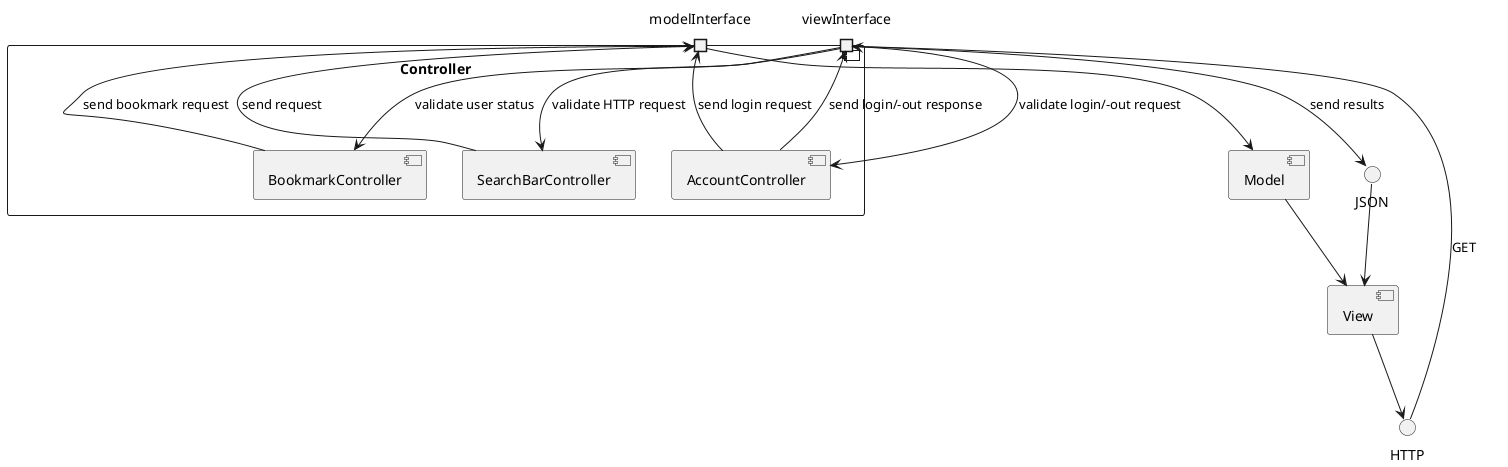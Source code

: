 @startuml

component "Controller" {
    port modelInterface as mI
    port viewInterface as vI

    component [SearchBarController] as sb_con
    vI --> sb_con : validate HTTP request
    sb_con --> mI : send request

    component [AccountController] as acc_con
    vI --> acc_con : validate login/-out request
    acc_con --> mI : send login request
    acc_con --> vI : send login/-out response

    component [BookmarkController] as bookm_con
    vI --> bookm_con : validate user status
    bookm_con --> mI : send bookmark request


}

component "Model"
component "View"

Model --> View
mI --> Model
View --> HTTP
JSON --> View
HTTP --> vI : GET
vI --> JSON : send results

@enduml